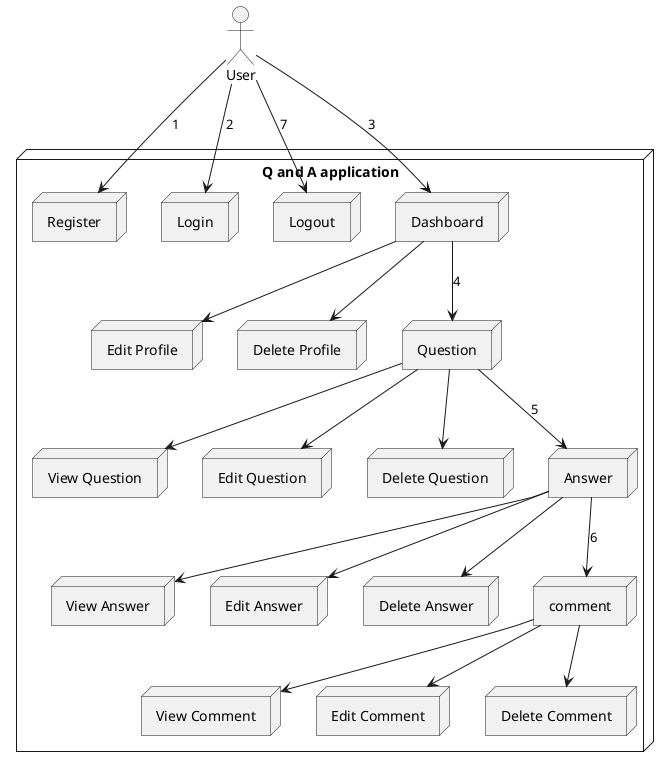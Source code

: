     @startuml

     actor "User" as user

     node "Q and A application" {
        node "Register" as register
        node "Login" as login
        node "Logout" as logout
        node "Dashboard" as dash
                node "Edit Profile" as editP
                node "Delete Profile" as deleteP
        node "Question" as question
                node "View Question" as viewQ
                node "Edit Question" as editQ
                node "Delete Question" as deleteQ
        node "Answer" as answer
                node "View Answer" as viewA
                node "Edit Answer" as editA
                node "Delete Answer" as deleteA
        node "comment" as comment
                node "View Comment" as viewC
                node "Edit Comment" as editC
                node "Delete Comment" as deleteC
     }

     user --> register : 1
     user --> login : 2
     user --> dash : 3
              dash --> editP
              dash --> deleteP
     dash --> question : 4
     question --> answer : 5
             question --> viewQ
             question --> editQ
             question --> deleteQ
     answer --> comment : 6
              answer --> viewA
              answer --> editA
              answer --> deleteA
     comment --> viewC
     comment --> editC
     comment --> deleteC

     user --> logout : 7

     @enduml
